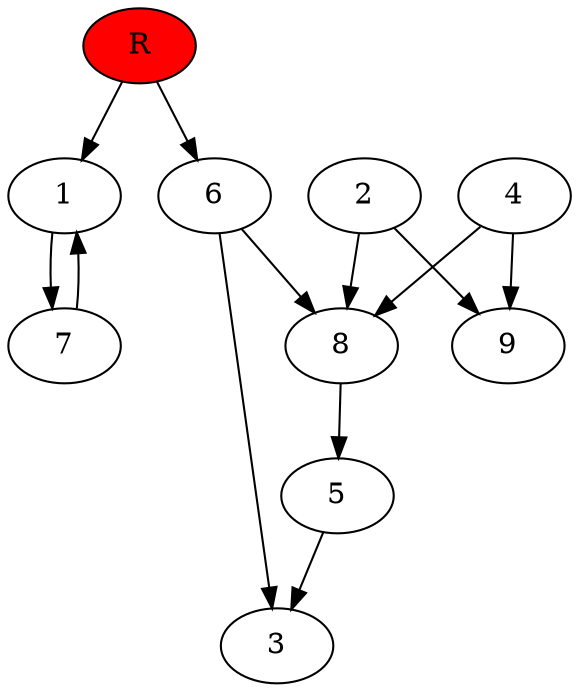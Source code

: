 digraph prb10565 {
	1
	2
	3
	4
	5
	6
	7
	8
	R [fillcolor="#ff0000" style=filled]
	1 -> 7
	2 -> 8
	2 -> 9
	4 -> 8
	4 -> 9
	5 -> 3
	6 -> 3
	6 -> 8
	7 -> 1
	8 -> 5
	R -> 1
	R -> 6
}
